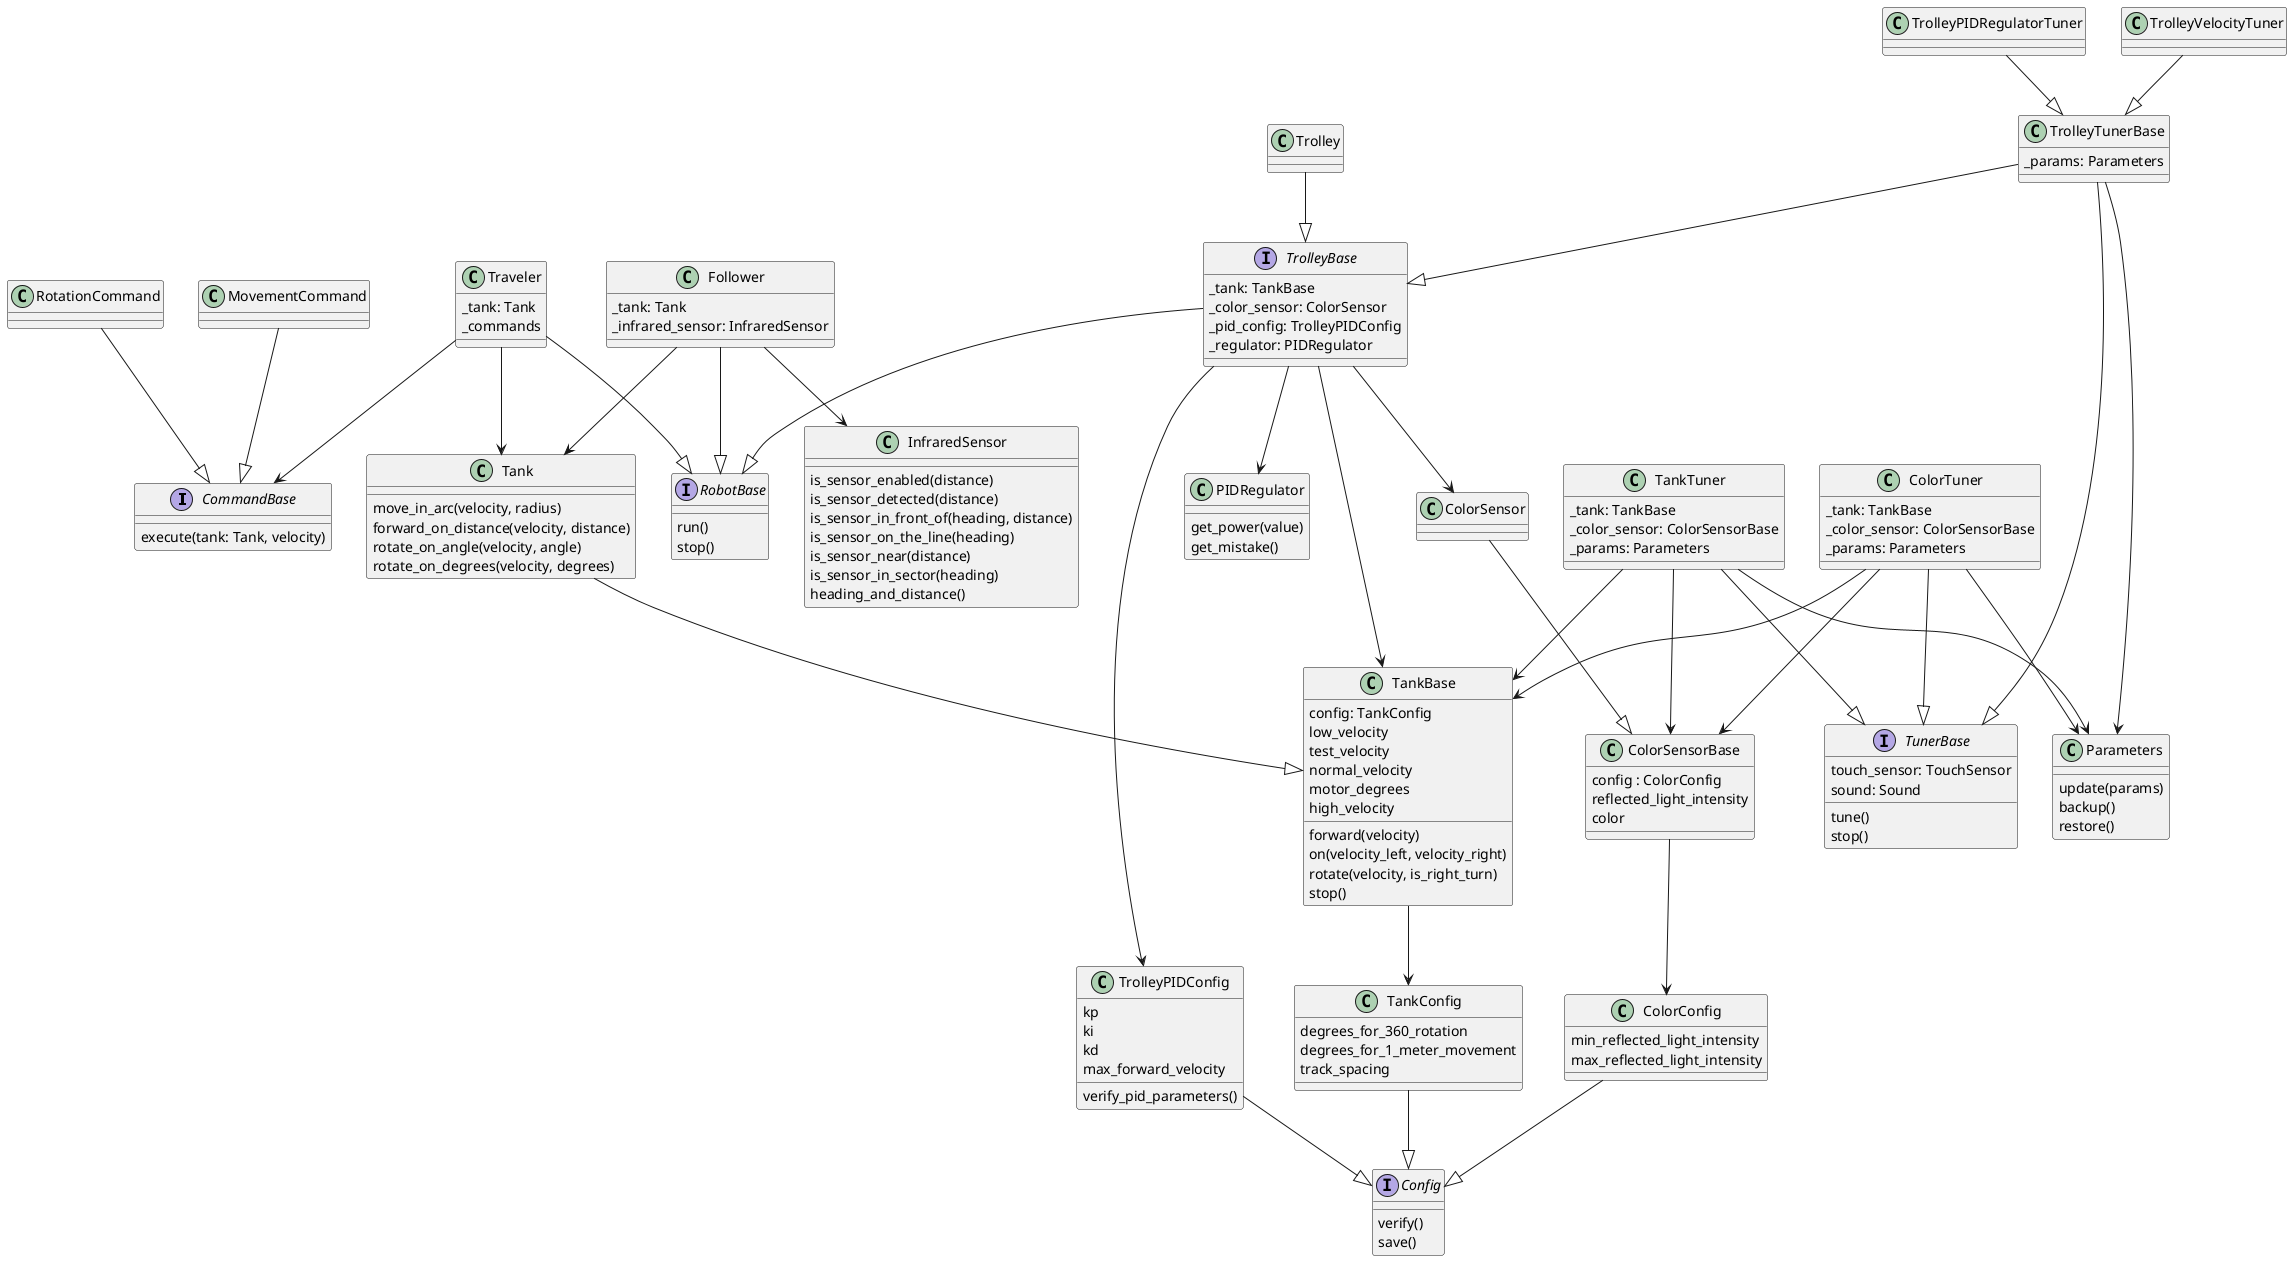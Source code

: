 @startuml

interface CommandBase {
    execute(tank: Tank, velocity)
}

class MovementCommand {
}
MovementCommand --|> CommandBase

class RotationCommand {
}
RotationCommand --|> CommandBase

interface Config {
    verify()
    save()
}

class TankConfig {
    degrees_for_360_rotation
    degrees_for_1_meter_movement
    track_spacing
}
TankConfig --|> Config

class ColorConfig {
    min_reflected_light_intensity
    max_reflected_light_intensity
}
ColorConfig --|> Config

class TrolleyPIDConfig {
    kp
    ki
    kd
    max_forward_velocity
    verify_pid_parameters()
}
TrolleyPIDConfig --|> Config

class Parameters {
    update(params)
    backup()
    restore()
}

class PIDRegulator {
    get_power(value)
    get_mistake()
}

class ColorSensorBase {
    config : ColorConfig
    reflected_light_intensity
    color
}
ColorSensorBase --> ColorConfig

class ColorSensor {
}
ColorSensor --|> ColorSensorBase

class InfraredSensor {
    is_sensor_enabled(distance)
    is_sensor_detected(distance)
    is_sensor_in_front_of(heading, distance)
    is_sensor_on_the_line(heading)
    is_sensor_near(distance)
    is_sensor_in_sector(heading)
    heading_and_distance()
}

class TankBase {
    config: TankConfig
    low_velocity
    test_velocity
    normal_velocity
    motor_degrees
    high_velocity
    forward(velocity)
    on(velocity_left, velocity_right)
    rotate(velocity, is_right_turn)
    stop()

}
TankBase --> TankConfig

class Tank {
    move_in_arc(velocity, radius)
    forward_on_distance(velocity, distance)
    rotate_on_angle(velocity, angle)
    rotate_on_degrees(velocity, degrees)
}
Tank --|> TankBase

interface RobotBase {
    run()
    stop()
}

interface TrolleyBase {
    _tank: TankBase
    _color_sensor: ColorSensor
    _pid_config: TrolleyPIDConfig
    _regulator: PIDRegulator
}
TrolleyBase --|> RobotBase
TrolleyBase --> TankBase
TrolleyBase --> ColorSensor
TrolleyBase --> TrolleyPIDConfig
TrolleyBase --> PIDRegulator

class Follower {
    _tank: Tank
    _infrared_sensor: InfraredSensor
}
Follower --|> RobotBase
Follower --> Tank
Follower --> InfraredSensor

class Traveler {
    _tank: Tank
    _commands
}
Traveler --|> RobotBase
Traveler --> Tank
Traveler --> CommandBase

class Trolley {
}
Trolley --|> TrolleyBase

interface TunerBase {
    touch_sensor: TouchSensor
    sound: Sound
    tune()
    stop()
}

class ColorTuner {
    _tank: TankBase
    _color_sensor: ColorSensorBase
    _params: Parameters
}
ColorTuner --|> TunerBase
ColorTuner --> TankBase
ColorTuner --> ColorSensorBase
ColorTuner --> Parameters

class TankTuner {
    _tank: TankBase
    _color_sensor: ColorSensorBase
    _params: Parameters
}
TankTuner --|> TunerBase
TankTuner --> TankBase
TankTuner --> ColorSensorBase
TankTuner --> Parameters

class TrolleyTunerBase {
    _params: Parameters
}
TrolleyTunerBase --|> TrolleyBase
TrolleyTunerBase --|> TunerBase
TrolleyTunerBase --> Parameters

class TrolleyPIDRegulatorTuner {
}
TrolleyPIDRegulatorTuner --|> TrolleyTunerBase

class TrolleyVelocityTuner {
}
TrolleyVelocityTuner --|> TrolleyTunerBase

@enduml
